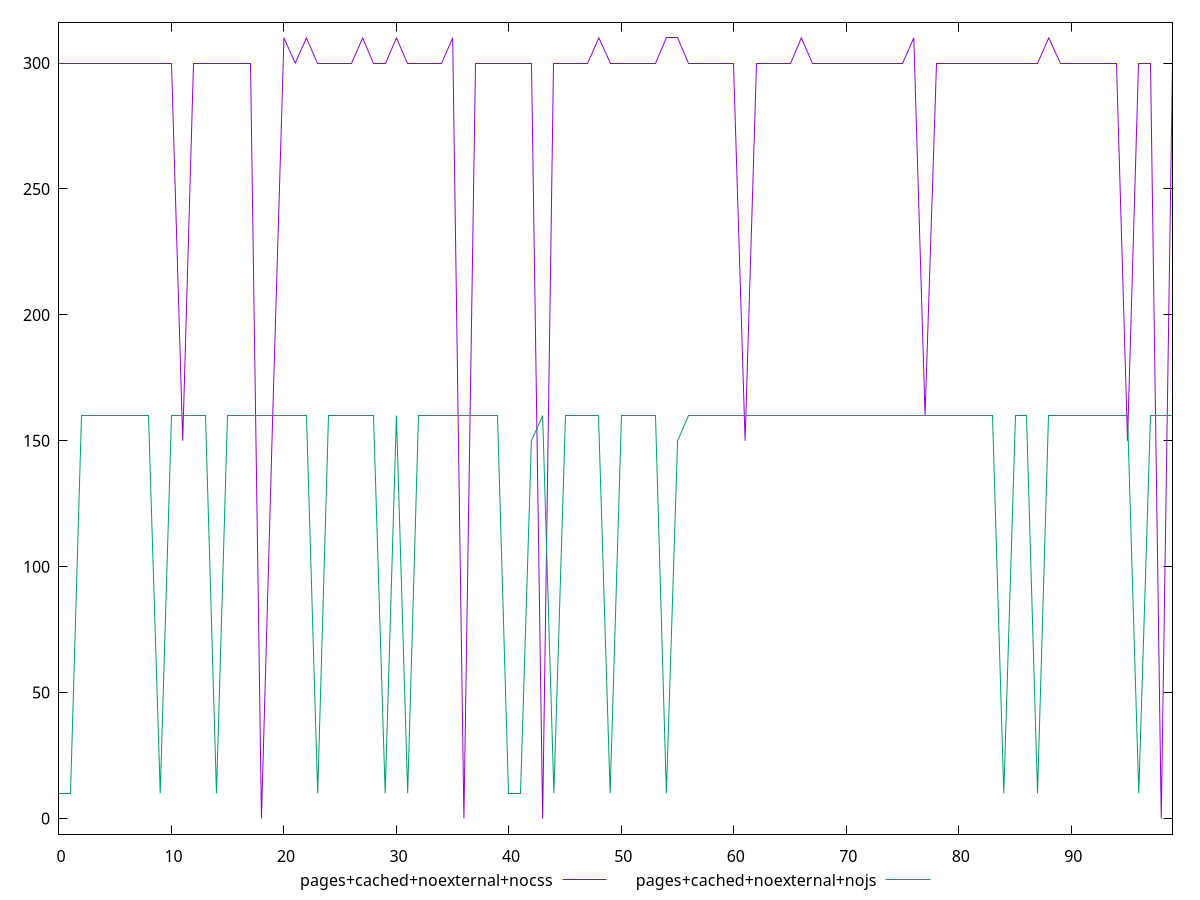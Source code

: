 reset

$pagesCachedNoexternalNocss <<EOF
0 300
1 300
2 300
3 300
4 300
5 300
6 300
7 300
8 300
9 300
10 300
11 150
12 300
13 300
14 300
15 300
16 300
17 300
18 0
19 160
20 310
21 300
22 310
23 300
24 300
25 300
26 300
27 310
28 300
29 300
30 310
31 300
32 300
33 300
34 300
35 310
36 0
37 300
38 300
39 300
40 300
41 300
42 300
43 0
44 300
45 300
46 300
47 300
48 310
49 300
50 300
51 300
52 300
53 300
54 310
55 310
56 300
57 300
58 300
59 300
60 300
61 150
62 300
63 300
64 300
65 300
66 310
67 300
68 300
69 300
70 300
71 300
72 300
73 300
74 300
75 300
76 310
77 160
78 300
79 300
80 300
81 300
82 300
83 300
84 300
85 300
86 300
87 300
88 310
89 300
90 300
91 300
92 300
93 300
94 300
95 150
96 300
97 300
98 0
99 300
EOF

$pagesCachedNoexternalNojs <<EOF
0 10
1 10
2 160
3 160
4 160
5 160
6 160
7 160
8 160
9 10
10 160
11 160
12 160
13 160
14 10
15 160
16 160
17 160
18 160
19 160
20 160
21 160
22 160
23 10
24 160
25 160
26 160
27 160
28 160
29 10
30 160
31 10
32 160
33 160
34 160
35 160
36 160
37 160
38 160
39 160
40 10
41 10
42 150
43 160
44 10
45 160
46 160
47 160
48 160
49 10
50 160
51 160
52 160
53 160
54 10
55 150
56 160
57 160
58 160
59 160
60 160
61 160
62 160
63 160
64 160
65 160
66 160
67 160
68 160
69 160
70 160
71 160
72 160
73 160
74 160
75 160
76 160
77 160
78 160
79 160
80 160
81 160
82 160
83 160
84 10
85 160
86 160
87 10
88 160
89 160
90 160
91 160
92 160
93 160
94 160
95 160
96 10
97 160
98 160
99 160
EOF

set key outside below
set xrange [0:99]
set yrange [-6.2:316.2]
set terminal svg size 640, 500 enhanced background rgb 'white'
set output "report_00007_2020-12-11T15:55:29.892Z/uses-http2/comparison/line/9_vs_10.svg"

plot $pagesCachedNoexternalNocss title "pages+cached+noexternal+nocss" with line, \
     $pagesCachedNoexternalNojs title "pages+cached+noexternal+nojs" with line

reset
